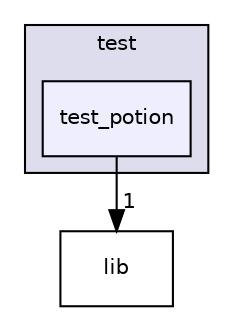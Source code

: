 digraph "test/test_potion" {
  compound=true
  node [ fontsize="10", fontname="Helvetica"];
  edge [ labelfontsize="10", labelfontname="Helvetica"];
  subgraph clusterdir_13e138d54eb8818da29c3992edef070a {
    graph [ bgcolor="#ddddee", pencolor="black", label="test" fontname="Helvetica", fontsize="10", URL="dir_13e138d54eb8818da29c3992edef070a.html"]
  dir_fb71cc5f53887d20becc2ee1faf0de3b [shape=box, label="test_potion", style="filled", fillcolor="#eeeeff", pencolor="black", URL="dir_fb71cc5f53887d20becc2ee1faf0de3b.html"];
  }
  dir_97aefd0d527b934f1d99a682da8fe6a9 [shape=box label="lib" URL="dir_97aefd0d527b934f1d99a682da8fe6a9.html"];
  dir_fb71cc5f53887d20becc2ee1faf0de3b->dir_97aefd0d527b934f1d99a682da8fe6a9 [headlabel="1", labeldistance=1.5 headhref="dir_000014_000003.html"];
}
